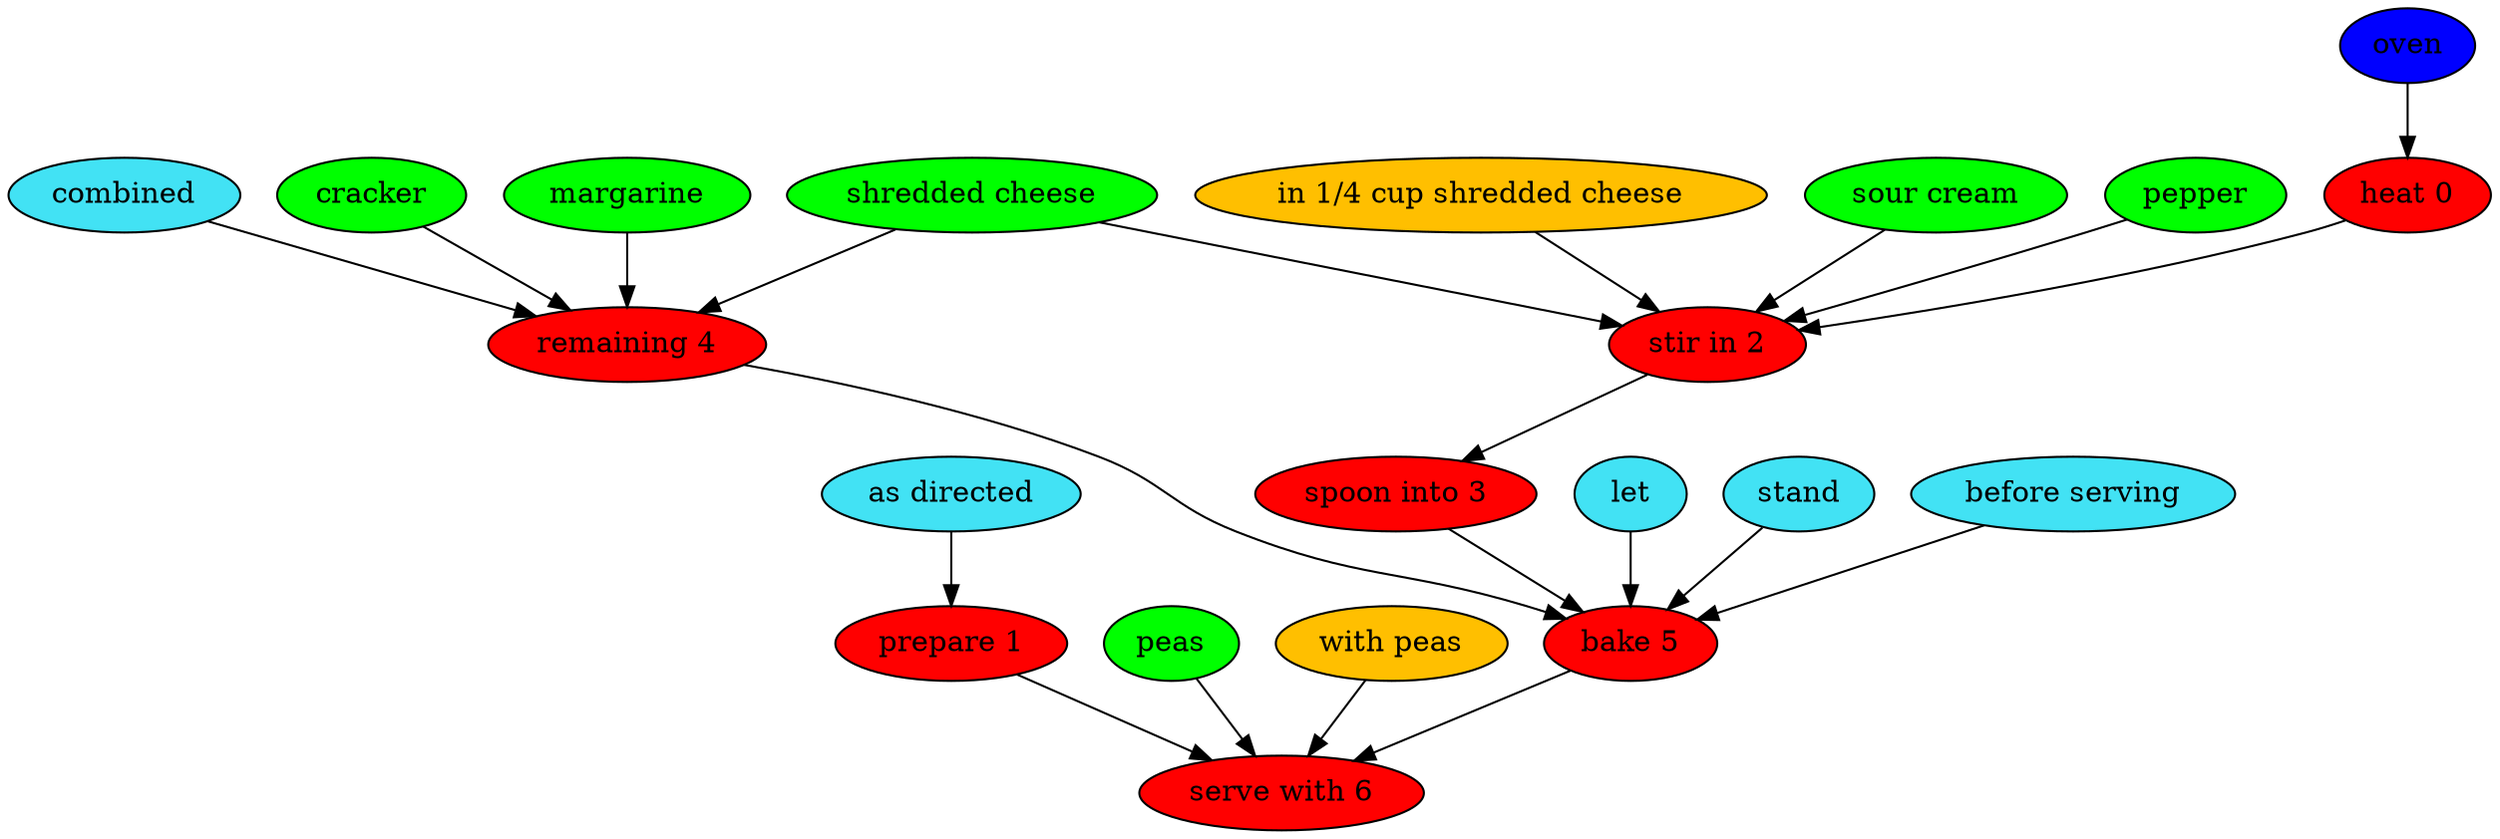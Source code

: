 digraph G {
"heat 0" [style=filled, fillcolor=red];
oven [style=filled, fillcolor="#0000ff"];
oven -> "heat 0";
"prepare 1" [style=filled, fillcolor=red];
"as directed" [style=filled, fillcolor="#42e2f4"];
"as directed" -> "prepare 1";
"stir in 2" [style=filled, fillcolor=red];
"shredded cheese" [style=filled, fillcolor=green];
"shredded cheese" -> "stir in 2";
"in 1/4 cup shredded cheese" [style=filled, fillcolor="#01DFA5"];
"in 1/4 cup shredded cheese" -> "stir in 2";
"sour cream" [style=filled, fillcolor=green];
"sour cream" -> "stir in 2";
pepper [style=filled, fillcolor=green];
pepper -> "stir in 2";
"in 1/4 cup shredded cheese" [style=filled, fillcolor="#FFBF00"];
"spoon into 3" [style=filled, fillcolor=red];
"remaining 4" [style=filled, fillcolor=red];
combined [style=filled, fillcolor="#42e2f4"];
combined -> "remaining 4";
"shredded cheese" [style=filled, fillcolor=green];
"shredded cheese" -> "remaining 4";
cracker [style=filled, fillcolor=green];
cracker -> "remaining 4";
margarine [style=filled, fillcolor=green];
margarine -> "remaining 4";
"bake 5" [style=filled, fillcolor=red];
let [style=filled, fillcolor="#42e2f4"];
let -> "bake 5";
stand [style=filled, fillcolor="#42e2f4"];
stand -> "bake 5";
"before serving" [style=filled, fillcolor="#42e2f4"];
"before serving" -> "bake 5";
"serve with 6" [style=filled, fillcolor=red];
peas [style=filled, fillcolor=green];
peas -> "serve with 6";
"with peas" [style=filled, fillcolor="#01DFA5"];
"with peas" -> "serve with 6";
"with peas" [style=filled, fillcolor="#FFBF00"];
"heat 0" -> "stir in 2";
"prepare 1" -> "serve with 6";
"stir in 2" -> "spoon into 3";
"spoon into 3" -> "bake 5";
"remaining 4" -> "bake 5";
"bake 5" -> "serve with 6";
}
